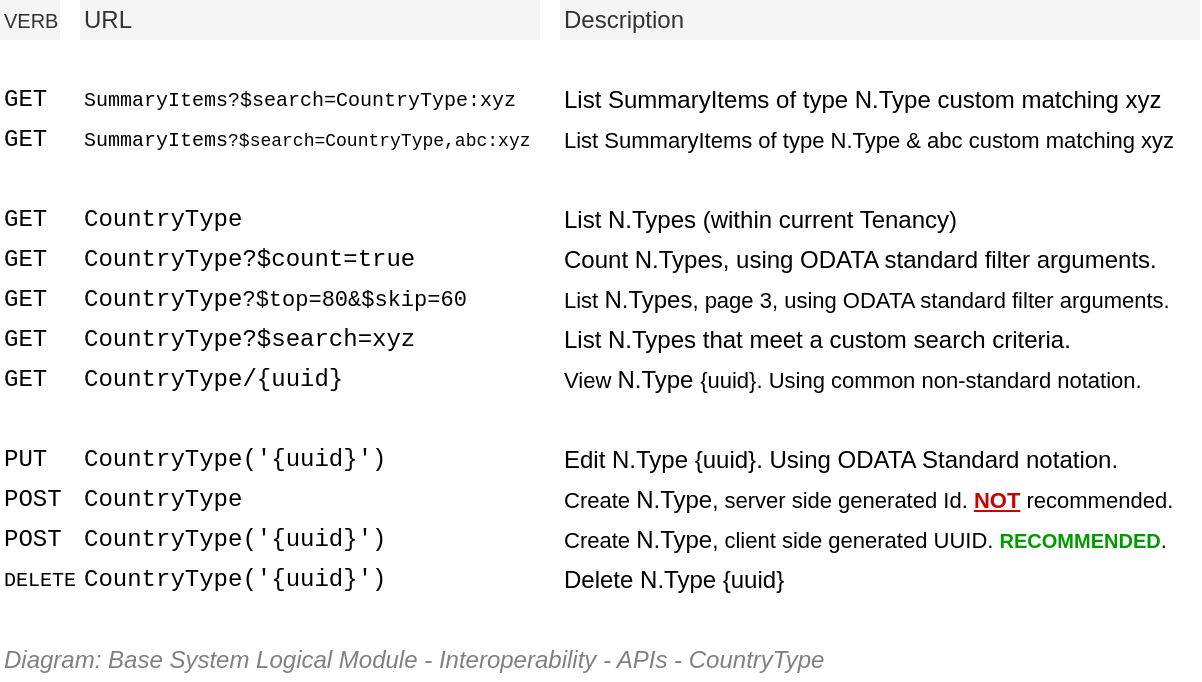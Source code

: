 <mxfile compressed="false" version="18.0.8" type="google">
  <diagram name="CountryType" id="T8qMVdzdqlT6s8HkwZ6l">
    <mxGraphModel grid="1" page="1" gridSize="10" guides="1" tooltips="1" connect="1" arrows="1" fold="1" pageScale="1" pageWidth="850" pageHeight="1100" math="0" shadow="0">
      <root>
        <mxCell id="wF8GBNgwsvZnK6qSJ_7T-0" />
        <mxCell id="wF8GBNgwsvZnK6qSJ_7T-1" value="Diagram" parent="wF8GBNgwsvZnK6qSJ_7T-0" />
        <mxCell id="wF8GBNgwsvZnK6qSJ_7T-77" value="List N.Types (within current Tenancy)" style="text;html=1;strokeColor=none;fillColor=none;align=left;verticalAlign=middle;whiteSpace=wrap;rounded=0;dashed=1;fontFamily=Helvetica;fontSize=12;" vertex="1" parent="wF8GBNgwsvZnK6qSJ_7T-1">
          <mxGeometry x="400" y="300" width="320" height="20" as="geometry" />
        </mxCell>
        <mxCell id="wF8GBNgwsvZnK6qSJ_7T-78" value="CountryType" style="text;html=1;strokeColor=none;fillColor=none;align=left;verticalAlign=middle;whiteSpace=wrap;rounded=0;dashed=1;fontSize=12;fontFamily=Courier New;" vertex="1" parent="wF8GBNgwsvZnK6qSJ_7T-1">
          <mxGeometry x="160" y="300" width="200" height="20" as="geometry" />
        </mxCell>
        <mxCell id="wF8GBNgwsvZnK6qSJ_7T-79" value="CountryType/{uuid}" style="text;html=1;strokeColor=none;fillColor=none;align=left;verticalAlign=middle;whiteSpace=wrap;rounded=0;dashed=1;fontSize=12;fontFamily=Courier New;" vertex="1" parent="wF8GBNgwsvZnK6qSJ_7T-1">
          <mxGeometry x="160" y="380" width="200" height="20" as="geometry" />
        </mxCell>
        <mxCell id="wF8GBNgwsvZnK6qSJ_7T-80" value="View&amp;nbsp;&lt;span style=&quot;font-size: 12px&quot;&gt;N.Type&amp;nbsp;&lt;/span&gt;{uuid}. Using common non-standard notation." style="text;html=1;strokeColor=none;fillColor=none;align=left;verticalAlign=middle;whiteSpace=wrap;rounded=0;dashed=1;fontFamily=Helvetica;fontSize=11;" vertex="1" parent="wF8GBNgwsvZnK6qSJ_7T-1">
          <mxGeometry x="400" y="380" width="320" height="20" as="geometry" />
        </mxCell>
        <mxCell id="wF8GBNgwsvZnK6qSJ_7T-81" value="GET" style="text;html=1;strokeColor=none;fillColor=none;align=left;verticalAlign=middle;whiteSpace=wrap;rounded=0;dashed=1;fontSize=12;fontFamily=Courier New;" vertex="1" parent="wF8GBNgwsvZnK6qSJ_7T-1">
          <mxGeometry x="120" y="300" width="40" height="20" as="geometry" />
        </mxCell>
        <mxCell id="wF8GBNgwsvZnK6qSJ_7T-82" value="GET" style="text;html=1;strokeColor=none;fillColor=none;align=left;verticalAlign=middle;whiteSpace=wrap;rounded=0;dashed=1;fontSize=12;fontFamily=Courier New;" vertex="1" parent="wF8GBNgwsvZnK6qSJ_7T-1">
          <mxGeometry x="120" y="380" width="40" height="20" as="geometry" />
        </mxCell>
        <mxCell id="wF8GBNgwsvZnK6qSJ_7T-83" value="POST" style="text;html=1;strokeColor=none;fillColor=none;align=left;verticalAlign=middle;whiteSpace=wrap;rounded=0;dashed=1;fontSize=12;fontFamily=Courier New;" vertex="1" parent="wF8GBNgwsvZnK6qSJ_7T-1">
          <mxGeometry x="120" y="440" width="40" height="20" as="geometry" />
        </mxCell>
        <mxCell id="wF8GBNgwsvZnK6qSJ_7T-84" value="CountryType" style="text;html=1;strokeColor=none;fillColor=none;align=left;verticalAlign=middle;whiteSpace=wrap;rounded=0;dashed=1;fontSize=12;fontFamily=Courier New;" vertex="1" parent="wF8GBNgwsvZnK6qSJ_7T-1">
          <mxGeometry x="160" y="440" width="200" height="20" as="geometry" />
        </mxCell>
        <mxCell id="wF8GBNgwsvZnK6qSJ_7T-85" value="POST" style="text;html=1;strokeColor=none;fillColor=none;align=left;verticalAlign=middle;whiteSpace=wrap;rounded=0;dashed=1;fontSize=12;fontFamily=Courier New;" vertex="1" parent="wF8GBNgwsvZnK6qSJ_7T-1">
          <mxGeometry x="120" y="460" width="40" height="20" as="geometry" />
        </mxCell>
        <mxCell id="wF8GBNgwsvZnK6qSJ_7T-86" value="CountryType(&#39;{uuid}&#39;)" style="text;html=1;strokeColor=none;fillColor=none;align=left;verticalAlign=middle;whiteSpace=wrap;rounded=0;dashed=1;fontSize=12;fontFamily=Courier New;" vertex="1" parent="wF8GBNgwsvZnK6qSJ_7T-1">
          <mxGeometry x="160" y="460" width="200" height="20" as="geometry" />
        </mxCell>
        <mxCell id="wF8GBNgwsvZnK6qSJ_7T-87" value="Create&amp;nbsp;&lt;span style=&quot;font-size: 12px&quot;&gt;N.Type&lt;/span&gt;, server side generated Id. &lt;b style=&quot;font-size: 11px&quot;&gt;&lt;font color=&quot;#cc0000&quot; style=&quot;font-size: 11px&quot;&gt;&lt;u style=&quot;font-size: 11px&quot;&gt;NOT&lt;/u&gt;&lt;/font&gt; &lt;/b&gt;recommended." style="text;html=1;strokeColor=none;fillColor=none;align=left;verticalAlign=middle;whiteSpace=wrap;rounded=0;dashed=1;fontFamily=Helvetica;fontSize=11;" vertex="1" parent="wF8GBNgwsvZnK6qSJ_7T-1">
          <mxGeometry x="400" y="440" width="320" height="20" as="geometry" />
        </mxCell>
        <mxCell id="wF8GBNgwsvZnK6qSJ_7T-88" value="Create&amp;nbsp;&lt;span style=&quot;font-size: 12px&quot;&gt;N.Type&lt;/span&gt;, client side generated UUID. &lt;font color=&quot;#009900&quot; size=&quot;1&quot;&gt;&lt;b&gt;RECOMMENDED&lt;/b&gt;&lt;/font&gt;." style="text;html=1;strokeColor=none;fillColor=none;align=left;verticalAlign=middle;whiteSpace=wrap;rounded=0;dashed=1;fontFamily=Helvetica;fontSize=11;" vertex="1" parent="wF8GBNgwsvZnK6qSJ_7T-1">
          <mxGeometry x="400" y="460" width="320" height="20" as="geometry" />
        </mxCell>
        <mxCell id="wF8GBNgwsvZnK6qSJ_7T-89" value="PUT" style="text;html=1;strokeColor=none;fillColor=none;align=left;verticalAlign=middle;whiteSpace=wrap;rounded=0;dashed=1;fontSize=12;fontFamily=Courier New;" vertex="1" parent="wF8GBNgwsvZnK6qSJ_7T-1">
          <mxGeometry x="120" y="420" width="40" height="20" as="geometry" />
        </mxCell>
        <mxCell id="wF8GBNgwsvZnK6qSJ_7T-90" value="CountryType(&#39;{uuid}&#39;)" style="text;html=1;strokeColor=none;fillColor=none;align=left;verticalAlign=middle;whiteSpace=wrap;rounded=0;dashed=1;fontSize=12;fontFamily=Courier New;" vertex="1" parent="wF8GBNgwsvZnK6qSJ_7T-1">
          <mxGeometry x="160" y="420" width="200" height="20" as="geometry" />
        </mxCell>
        <mxCell id="wF8GBNgwsvZnK6qSJ_7T-91" value="Edit N.Type {uuid}. Using ODATA Standard notation." style="text;html=1;strokeColor=none;fillColor=none;align=left;verticalAlign=middle;whiteSpace=wrap;rounded=0;dashed=1;fontFamily=Helvetica;fontSize=12;" vertex="1" parent="wF8GBNgwsvZnK6qSJ_7T-1">
          <mxGeometry x="400" y="420" width="320" height="20" as="geometry" />
        </mxCell>
        <mxCell id="wF8GBNgwsvZnK6qSJ_7T-92" value="DELETE" style="text;html=1;strokeColor=none;fillColor=none;align=left;verticalAlign=middle;whiteSpace=wrap;rounded=0;dashed=1;fontSize=10;fontFamily=Courier New;" vertex="1" parent="wF8GBNgwsvZnK6qSJ_7T-1">
          <mxGeometry x="120" y="480" width="40" height="20" as="geometry" />
        </mxCell>
        <mxCell id="wF8GBNgwsvZnK6qSJ_7T-93" value="CountryType(&#39;{uuid}&#39;)" style="text;html=1;strokeColor=none;fillColor=none;align=left;verticalAlign=middle;whiteSpace=wrap;rounded=0;dashed=1;fontSize=12;fontFamily=Courier New;" vertex="1" parent="wF8GBNgwsvZnK6qSJ_7T-1">
          <mxGeometry x="160" y="480" width="200" height="20" as="geometry" />
        </mxCell>
        <mxCell id="wF8GBNgwsvZnK6qSJ_7T-94" value="Delete N.Type {uuid}" style="text;html=1;strokeColor=none;fillColor=none;align=left;verticalAlign=middle;whiteSpace=wrap;rounded=0;dashed=1;fontFamily=Helvetica;fontSize=12;" vertex="1" parent="wF8GBNgwsvZnK6qSJ_7T-1">
          <mxGeometry x="400" y="480" width="320" height="20" as="geometry" />
        </mxCell>
        <mxCell id="wF8GBNgwsvZnK6qSJ_7T-96" value="List&amp;nbsp;&lt;span style=&quot;font-size: 12px&quot;&gt;N.Types&lt;/span&gt;, page 3, using ODATA standard filter arguments." style="text;html=1;strokeColor=none;fillColor=none;align=left;verticalAlign=middle;whiteSpace=wrap;rounded=0;dashed=1;fontFamily=Helvetica;fontSize=11;" vertex="1" parent="wF8GBNgwsvZnK6qSJ_7T-1">
          <mxGeometry x="400" y="340" width="320" height="20" as="geometry" />
        </mxCell>
        <mxCell id="wF8GBNgwsvZnK6qSJ_7T-97" value="&lt;font style=&quot;font-size: 11px&quot;&gt;&lt;span style=&quot;font-size: 12px&quot;&gt;CountryType&lt;/span&gt;?$top=80&amp;amp;$skip=60&lt;/font&gt;" style="text;html=1;strokeColor=none;fillColor=none;align=left;verticalAlign=middle;whiteSpace=wrap;rounded=0;dashed=1;fontSize=12;fontFamily=Courier New;" vertex="1" parent="wF8GBNgwsvZnK6qSJ_7T-1">
          <mxGeometry x="160" y="340" width="230" height="20" as="geometry" />
        </mxCell>
        <mxCell id="wF8GBNgwsvZnK6qSJ_7T-98" value="GET" style="text;html=1;strokeColor=none;fillColor=none;align=left;verticalAlign=middle;whiteSpace=wrap;rounded=0;dashed=1;fontSize=12;fontFamily=Courier New;" vertex="1" parent="wF8GBNgwsvZnK6qSJ_7T-1">
          <mxGeometry x="120" y="340" width="40" height="20" as="geometry" />
        </mxCell>
        <mxCell id="wF8GBNgwsvZnK6qSJ_7T-99" value="Count N.Types, using ODATA standard filter arguments." style="text;html=1;strokeColor=none;fillColor=none;align=left;verticalAlign=middle;whiteSpace=wrap;rounded=0;dashed=1;fontFamily=Helvetica;fontSize=12;" vertex="1" parent="wF8GBNgwsvZnK6qSJ_7T-1">
          <mxGeometry x="400" y="320" width="320" height="20" as="geometry" />
        </mxCell>
        <mxCell id="wF8GBNgwsvZnK6qSJ_7T-100" value="CountryType?$count=true" style="text;html=1;strokeColor=none;fillColor=none;align=left;verticalAlign=middle;whiteSpace=wrap;rounded=0;dashed=1;fontSize=12;fontFamily=Courier New;" vertex="1" parent="wF8GBNgwsvZnK6qSJ_7T-1">
          <mxGeometry x="160" y="320" width="200" height="20" as="geometry" />
        </mxCell>
        <mxCell id="wF8GBNgwsvZnK6qSJ_7T-101" value="GET" style="text;html=1;strokeColor=none;fillColor=none;align=left;verticalAlign=middle;whiteSpace=wrap;rounded=0;dashed=1;fontSize=12;fontFamily=Courier New;" vertex="1" parent="wF8GBNgwsvZnK6qSJ_7T-1">
          <mxGeometry x="120" y="320" width="40" height="20" as="geometry" />
        </mxCell>
        <mxCell id="wF8GBNgwsvZnK6qSJ_7T-140" value="List N.Types that meet a custom search criteria." style="text;html=1;strokeColor=none;fillColor=none;align=left;verticalAlign=middle;whiteSpace=wrap;rounded=0;dashed=1;fontFamily=Helvetica;fontSize=12;" vertex="1" parent="wF8GBNgwsvZnK6qSJ_7T-1">
          <mxGeometry x="400" y="360" width="320" height="20" as="geometry" />
        </mxCell>
        <mxCell id="wF8GBNgwsvZnK6qSJ_7T-141" value="CountryType?$search=xyz" style="text;html=1;strokeColor=none;fillColor=none;align=left;verticalAlign=middle;whiteSpace=wrap;rounded=0;dashed=1;fontSize=12;fontFamily=Courier New;" vertex="1" parent="wF8GBNgwsvZnK6qSJ_7T-1">
          <mxGeometry x="160" y="360" width="200" height="20" as="geometry" />
        </mxCell>
        <mxCell id="wF8GBNgwsvZnK6qSJ_7T-142" value="GET" style="text;html=1;strokeColor=none;fillColor=none;align=left;verticalAlign=middle;whiteSpace=wrap;rounded=0;dashed=1;fontSize=12;fontFamily=Courier New;" vertex="1" parent="wF8GBNgwsvZnK6qSJ_7T-1">
          <mxGeometry x="120" y="360" width="40" height="20" as="geometry" />
        </mxCell>
        <mxCell id="wF8GBNgwsvZnK6qSJ_7T-196" value="Description" style="text;html=1;strokeColor=none;fillColor=#f5f5f5;align=left;verticalAlign=middle;whiteSpace=wrap;rounded=0;fontSize=12;fontFamily=Helvetica;fontColor=#333333;fontStyle=0" vertex="1" parent="wF8GBNgwsvZnK6qSJ_7T-1">
          <mxGeometry x="400" y="200" width="320" height="20" as="geometry" />
        </mxCell>
        <mxCell id="wF8GBNgwsvZnK6qSJ_7T-197" value="URL" style="text;html=1;strokeColor=none;fillColor=#f5f5f5;align=left;verticalAlign=middle;whiteSpace=wrap;rounded=0;fontSize=12;fontFamily=Helvetica;fontColor=#333333;fontStyle=0" vertex="1" parent="wF8GBNgwsvZnK6qSJ_7T-1">
          <mxGeometry x="160" y="200" width="230" height="20" as="geometry" />
        </mxCell>
        <mxCell id="wF8GBNgwsvZnK6qSJ_7T-198" value="&lt;font style=&quot;font-size: 10px;&quot;&gt;VERB&lt;/font&gt;" style="text;html=1;strokeColor=none;fillColor=#f5f5f5;align=left;verticalAlign=middle;whiteSpace=wrap;rounded=0;fontSize=10;fontFamily=Helvetica;fontColor=#333333;fontStyle=0" vertex="1" parent="wF8GBNgwsvZnK6qSJ_7T-1">
          <mxGeometry x="120" y="200" width="30" height="20" as="geometry" />
        </mxCell>
        <mxCell id="wF8GBNgwsvZnK6qSJ_7T-199" value="&lt;font style=&quot;font-size: 9px&quot;&gt;&lt;span style=&quot;font-size: 10px&quot;&gt;SummaryItems&lt;/span&gt;?$search=CountryType,abc:xyz&lt;/font&gt;" style="text;html=1;strokeColor=none;fillColor=none;align=left;verticalAlign=middle;whiteSpace=wrap;rounded=0;dashed=1;fontSize=9;fontFamily=Courier New;" vertex="1" parent="wF8GBNgwsvZnK6qSJ_7T-1">
          <mxGeometry x="160" y="260" width="250" height="20" as="geometry" />
        </mxCell>
        <mxCell id="wF8GBNgwsvZnK6qSJ_7T-200" value="GET" style="text;html=1;strokeColor=none;fillColor=none;align=left;verticalAlign=middle;whiteSpace=wrap;rounded=0;dashed=1;fontSize=12;fontFamily=Courier New;" vertex="1" parent="wF8GBNgwsvZnK6qSJ_7T-1">
          <mxGeometry x="120" y="260" width="40" height="20" as="geometry" />
        </mxCell>
        <mxCell id="wF8GBNgwsvZnK6qSJ_7T-201" value="&lt;font style=&quot;font-size: 10px&quot;&gt;SummaryItems?$search=CountryType:xyz&lt;/font&gt;" style="text;html=1;strokeColor=none;fillColor=none;align=left;verticalAlign=middle;whiteSpace=wrap;rounded=0;dashed=1;fontSize=10;fontFamily=Courier New;" vertex="1" parent="wF8GBNgwsvZnK6qSJ_7T-1">
          <mxGeometry x="160" y="240" width="240" height="20" as="geometry" />
        </mxCell>
        <mxCell id="wF8GBNgwsvZnK6qSJ_7T-202" value="GET" style="text;html=1;strokeColor=none;fillColor=none;align=left;verticalAlign=middle;whiteSpace=wrap;rounded=0;dashed=1;fontSize=12;fontFamily=Courier New;" vertex="1" parent="wF8GBNgwsvZnK6qSJ_7T-1">
          <mxGeometry x="120" y="240" width="40" height="20" as="geometry" />
        </mxCell>
        <mxCell id="wF8GBNgwsvZnK6qSJ_7T-203" value="List SummaryItems of type N.Type custom matching xyz" style="text;html=1;strokeColor=none;fillColor=none;align=left;verticalAlign=middle;whiteSpace=wrap;rounded=0;dashed=1;fontFamily=Helvetica;fontSize=12;" vertex="1" parent="wF8GBNgwsvZnK6qSJ_7T-1">
          <mxGeometry x="400" y="240" width="320" height="20" as="geometry" />
        </mxCell>
        <mxCell id="wF8GBNgwsvZnK6qSJ_7T-204" value="&lt;font style=&quot;font-size: 11px&quot;&gt;List SummaryItems of type N.Type &amp;amp; abc custom matching xyz&lt;/font&gt;" style="text;html=1;strokeColor=none;fillColor=none;align=left;verticalAlign=middle;whiteSpace=wrap;rounded=0;dashed=1;fontFamily=Helvetica;fontSize=12;" vertex="1" parent="wF8GBNgwsvZnK6qSJ_7T-1">
          <mxGeometry x="400" y="260" width="320" height="20" as="geometry" />
        </mxCell>
        <mxCell id="5ZJqYq11fbvxbrqz1hA8-0" value="Title/Diagram" parent="wF8GBNgwsvZnK6qSJ_7T-0" />
        <mxCell id="aKjAG9MWlovy6WBci8t_-0" value="&lt;font style=&quot;font-size: 12px ; font-weight: normal&quot;&gt;&lt;i&gt;Diagram: Base&amp;nbsp;&lt;/i&gt;&lt;i&gt;System&amp;nbsp;&lt;/i&gt;&lt;i&gt;Logical Module -&amp;nbsp;&lt;/i&gt;&lt;i&gt;Interoperability&amp;nbsp;&lt;/i&gt;&lt;i&gt;- APIs - CountryType&lt;br&gt;&lt;/i&gt;&lt;/font&gt;" style="text;strokeColor=none;fillColor=none;html=1;fontSize=12;fontStyle=1;verticalAlign=middle;align=left;shadow=0;glass=0;comic=0;opacity=30;fontColor=#808080;" vertex="1" parent="5ZJqYq11fbvxbrqz1hA8-0">
          <mxGeometry x="120" y="520" width="560" height="20" as="geometry" />
        </mxCell>
        <mxCell id="5ZJqYq11fbvxbrqz1hA8-1" value="Title/Page" visible="0" parent="wF8GBNgwsvZnK6qSJ_7T-0" />
        <mxCell id="aKjAG9MWlovy6WBci8t_-1" value="" style="group;fontSize=12;" vertex="1" connectable="0" parent="5ZJqYq11fbvxbrqz1hA8-1">
          <mxGeometry x="120" y="120" width="600" height="45" as="geometry" />
        </mxCell>
        <mxCell id="aKjAG9MWlovy6WBci8t_-2" value="&lt;font style=&quot;font-size: 12px&quot;&gt;Base Logical Module - Interoperability&amp;nbsp;- APIs - NotificationType&lt;/font&gt;" style="text;strokeColor=none;fillColor=none;html=1;fontSize=12;fontStyle=1;verticalAlign=middle;align=left;shadow=0;glass=0;comic=0;opacity=30;fontColor=#808080;" vertex="1" parent="aKjAG9MWlovy6WBci8t_-1">
          <mxGeometry y="20" width="600" height="20" as="geometry" />
        </mxCell>
        <mxCell id="aKjAG9MWlovy6WBci8t_-3" value="" style="line;strokeWidth=2;html=1;shadow=0;glass=0;comic=0;fillColor=none;fontSize=10;fontColor=#CCCCCC;labelBackgroundColor=none;strokeColor=#CCCCCC;" vertex="1" parent="aKjAG9MWlovy6WBci8t_-1">
          <mxGeometry y="35" width="600" height="10" as="geometry" />
        </mxCell>
        <mxCell id="5ZJqYq11fbvxbrqz1hA8-2" value="About" parent="wF8GBNgwsvZnK6qSJ_7T-0" />
      </root>
    </mxGraphModel>
  </diagram>
</mxfile>
